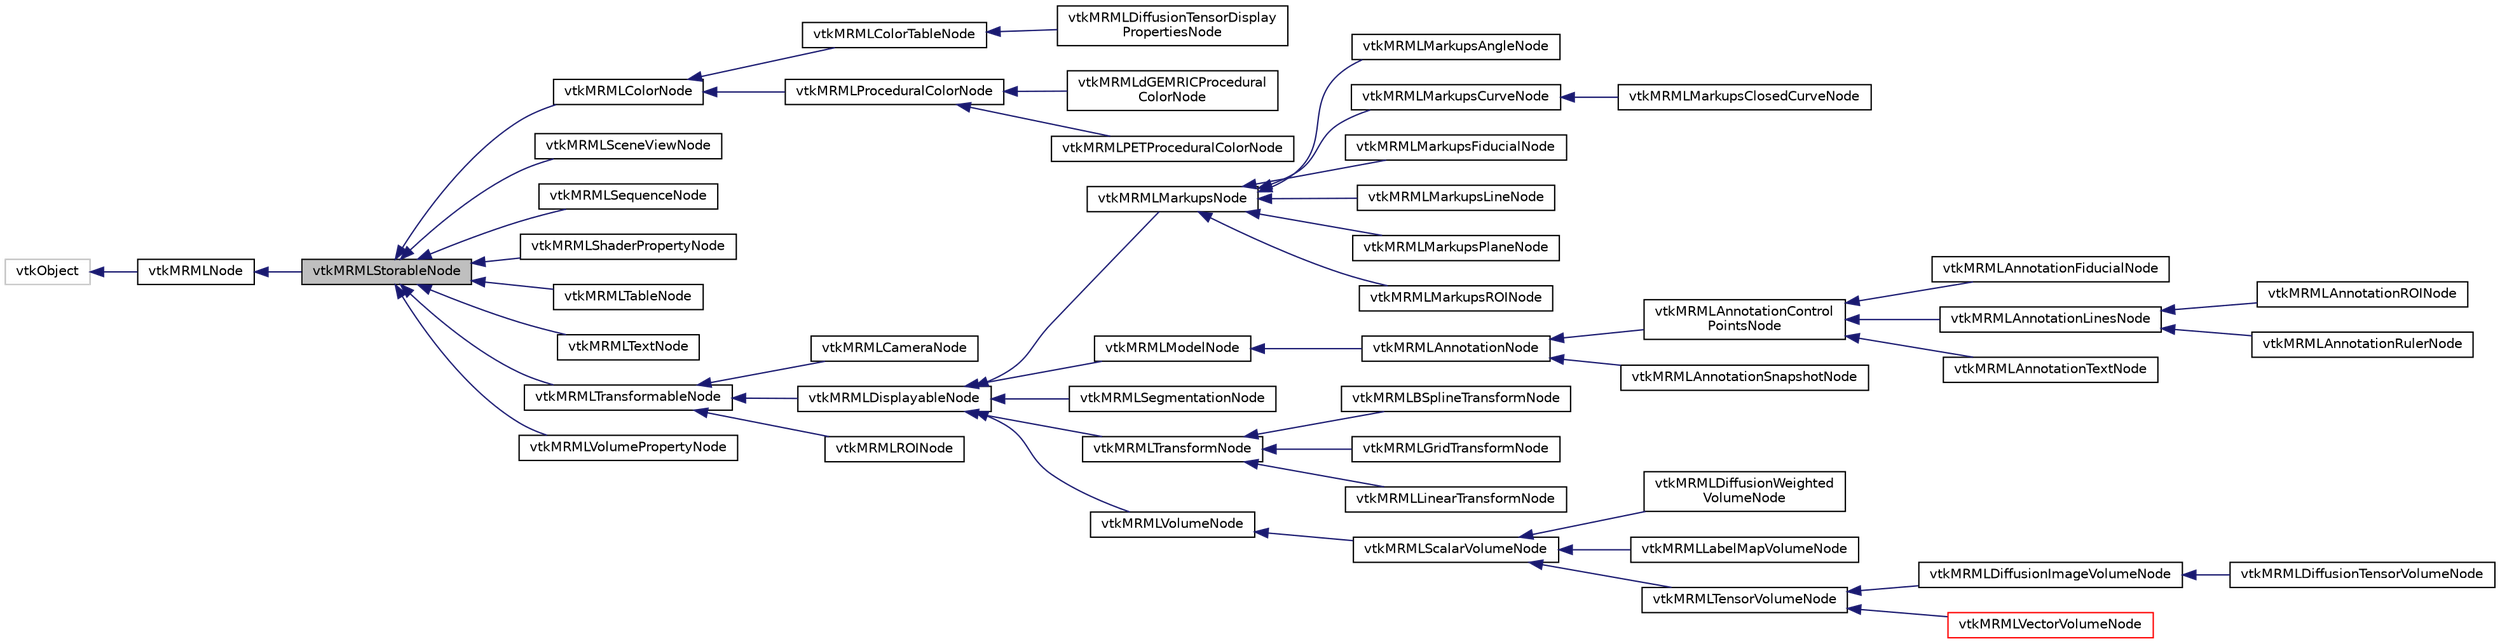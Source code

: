 digraph "vtkMRMLStorableNode"
{
  bgcolor="transparent";
  edge [fontname="Helvetica",fontsize="10",labelfontname="Helvetica",labelfontsize="10"];
  node [fontname="Helvetica",fontsize="10",shape=record];
  rankdir="LR";
  Node0 [label="vtkMRMLStorableNode",height=0.2,width=0.4,color="black", fillcolor="grey75", style="filled", fontcolor="black"];
  Node1 -> Node0 [dir="back",color="midnightblue",fontsize="10",style="solid",fontname="Helvetica"];
  Node1 [label="vtkMRMLNode",height=0.2,width=0.4,color="black",URL="$classvtkMRMLNode.html",tooltip="Abstract Superclass for all specific types of MRML nodes. "];
  Node2 -> Node1 [dir="back",color="midnightblue",fontsize="10",style="solid",fontname="Helvetica"];
  Node2 [label="vtkObject",height=0.2,width=0.4,color="grey75"];
  Node0 -> Node3 [dir="back",color="midnightblue",fontsize="10",style="solid",fontname="Helvetica"];
  Node3 [label="vtkMRMLColorNode",height=0.2,width=0.4,color="black",URL="$classvtkMRMLColorNode.html",tooltip="Abstract MRML node to represent color information. "];
  Node3 -> Node4 [dir="back",color="midnightblue",fontsize="10",style="solid",fontname="Helvetica"];
  Node4 [label="vtkMRMLColorTableNode",height=0.2,width=0.4,color="black",URL="$classvtkMRMLColorTableNode.html",tooltip="MRML node to represent discrete color information. "];
  Node4 -> Node5 [dir="back",color="midnightblue",fontsize="10",style="solid",fontname="Helvetica"];
  Node5 [label="vtkMRMLDiffusionTensorDisplay\lPropertiesNode",height=0.2,width=0.4,color="black",URL="$classvtkMRMLDiffusionTensorDisplayPropertiesNode.html",tooltip="MRML node for display of a diffusion tensor. "];
  Node3 -> Node6 [dir="back",color="midnightblue",fontsize="10",style="solid",fontname="Helvetica"];
  Node6 [label="vtkMRMLProceduralColorNode",height=0.2,width=0.4,color="black",URL="$classvtkMRMLProceduralColorNode.html",tooltip="MRML node to represent procedurally defined color information. "];
  Node6 -> Node7 [dir="back",color="midnightblue",fontsize="10",style="solid",fontname="Helvetica"];
  Node7 [label="vtkMRMLdGEMRICProcedural\lColorNode",height=0.2,width=0.4,color="black",URL="$classvtkMRMLdGEMRICProceduralColorNode.html",tooltip="MRML node to represent procedurally defined color information. "];
  Node6 -> Node8 [dir="back",color="midnightblue",fontsize="10",style="solid",fontname="Helvetica"];
  Node8 [label="vtkMRMLPETProceduralColorNode",height=0.2,width=0.4,color="black",URL="$classvtkMRMLPETProceduralColorNode.html"];
  Node0 -> Node9 [dir="back",color="midnightblue",fontsize="10",style="solid",fontname="Helvetica"];
  Node9 [label="vtkMRMLSceneViewNode",height=0.2,width=0.4,color="black",URL="$classvtkMRMLSceneViewNode.html"];
  Node0 -> Node10 [dir="back",color="midnightblue",fontsize="10",style="solid",fontname="Helvetica"];
  Node10 [label="vtkMRMLSequenceNode",height=0.2,width=0.4,color="black",URL="$classvtkMRMLSequenceNode.html",tooltip="MRML node for representing a sequence of MRML nodes. "];
  Node0 -> Node11 [dir="back",color="midnightblue",fontsize="10",style="solid",fontname="Helvetica"];
  Node11 [label="vtkMRMLShaderPropertyNode",height=0.2,width=0.4,color="black",URL="$classvtkMRMLShaderPropertyNode.html",tooltip="vtkMRMLShaderPropertyNode volume shader custom code and custom uniform variables defined by users or ..."];
  Node0 -> Node12 [dir="back",color="midnightblue",fontsize="10",style="solid",fontname="Helvetica"];
  Node12 [label="vtkMRMLTableNode",height=0.2,width=0.4,color="black",URL="$classvtkMRMLTableNode.html",tooltip="MRML node to represent a table object. "];
  Node0 -> Node13 [dir="back",color="midnightblue",fontsize="10",style="solid",fontname="Helvetica"];
  Node13 [label="vtkMRMLTextNode",height=0.2,width=0.4,color="black",URL="$classvtkMRMLTextNode.html"];
  Node0 -> Node14 [dir="back",color="midnightblue",fontsize="10",style="solid",fontname="Helvetica"];
  Node14 [label="vtkMRMLTransformableNode",height=0.2,width=0.4,color="black",URL="$classvtkMRMLTransformableNode.html",tooltip="MRML node for representing a node with a transform. "];
  Node14 -> Node15 [dir="back",color="midnightblue",fontsize="10",style="solid",fontname="Helvetica"];
  Node15 [label="vtkMRMLCameraNode",height=0.2,width=0.4,color="black",URL="$classvtkMRMLCameraNode.html",tooltip="MRML node to represent camera node. "];
  Node14 -> Node16 [dir="back",color="midnightblue",fontsize="10",style="solid",fontname="Helvetica"];
  Node16 [label="vtkMRMLDisplayableNode",height=0.2,width=0.4,color="black",URL="$classvtkMRMLDisplayableNode.html"];
  Node16 -> Node17 [dir="back",color="midnightblue",fontsize="10",style="solid",fontname="Helvetica"];
  Node17 [label="vtkMRMLMarkupsNode",height=0.2,width=0.4,color="black",URL="$classvtkMRMLMarkupsNode.html"];
  Node17 -> Node18 [dir="back",color="midnightblue",fontsize="10",style="solid",fontname="Helvetica"];
  Node18 [label="vtkMRMLMarkupsAngleNode",height=0.2,width=0.4,color="black",URL="$classvtkMRMLMarkupsAngleNode.html",tooltip="MRML node to represent an angle markup Angle Markups nodes contain three control points. Visualization parameters are set in the vtkMRMLMarkupsDisplayNode class. "];
  Node17 -> Node19 [dir="back",color="midnightblue",fontsize="10",style="solid",fontname="Helvetica"];
  Node19 [label="vtkMRMLMarkupsCurveNode",height=0.2,width=0.4,color="black",URL="$classvtkMRMLMarkupsCurveNode.html",tooltip="MRML node to represent a curve markup Curve Markups nodes contain N control points. Visualization parameters are set in the vtkMRMLMarkupsDisplayNode class. "];
  Node19 -> Node20 [dir="back",color="midnightblue",fontsize="10",style="solid",fontname="Helvetica"];
  Node20 [label="vtkMRMLMarkupsClosedCurveNode",height=0.2,width=0.4,color="black",URL="$classvtkMRMLMarkupsClosedCurveNode.html",tooltip="MRML node to represent a closed curve markup Closed Curve Markups nodes contain N control points..."];
  Node17 -> Node21 [dir="back",color="midnightblue",fontsize="10",style="solid",fontname="Helvetica"];
  Node21 [label="vtkMRMLMarkupsFiducialNode",height=0.2,width=0.4,color="black",URL="$classvtkMRMLMarkupsFiducialNode.html",tooltip="MRML node to represent a fiducial markup Fiducial Markups nodes contain a list of control points..."];
  Node17 -> Node22 [dir="back",color="midnightblue",fontsize="10",style="solid",fontname="Helvetica"];
  Node22 [label="vtkMRMLMarkupsLineNode",height=0.2,width=0.4,color="black",URL="$classvtkMRMLMarkupsLineNode.html",tooltip="MRML node to represent a line markup Line Markups nodes contain two control points. Visualization parameters are set in the vtkMRMLMarkupsDisplayNode class. "];
  Node17 -> Node23 [dir="back",color="midnightblue",fontsize="10",style="solid",fontname="Helvetica"];
  Node23 [label="vtkMRMLMarkupsPlaneNode",height=0.2,width=0.4,color="black",URL="$classvtkMRMLMarkupsPlaneNode.html",tooltip="MRML node to represent a plane markup Plane Markups nodes contain three control points. Visualization parameters are set in the vtkMRMLMarkupsDisplayNode class. "];
  Node17 -> Node24 [dir="back",color="midnightblue",fontsize="10",style="solid",fontname="Helvetica"];
  Node24 [label="vtkMRMLMarkupsROINode",height=0.2,width=0.4,color="black",URL="$classvtkMRMLMarkupsROINode.html",tooltip="MRML node to represent an ROI markup. "];
  Node16 -> Node25 [dir="back",color="midnightblue",fontsize="10",style="solid",fontname="Helvetica"];
  Node25 [label="vtkMRMLModelNode",height=0.2,width=0.4,color="black",URL="$classvtkMRMLModelNode.html",tooltip="MRML node to represent a 3D surface model. "];
  Node25 -> Node26 [dir="back",color="midnightblue",fontsize="10",style="solid",fontname="Helvetica"];
  Node26 [label="vtkMRMLAnnotationNode",height=0.2,width=0.4,color="black",URL="$classvtkMRMLAnnotationNode.html"];
  Node26 -> Node27 [dir="back",color="midnightblue",fontsize="10",style="solid",fontname="Helvetica"];
  Node27 [label="vtkMRMLAnnotationControl\lPointsNode",height=0.2,width=0.4,color="black",URL="$classvtkMRMLAnnotationControlPointsNode.html"];
  Node27 -> Node28 [dir="back",color="midnightblue",fontsize="10",style="solid",fontname="Helvetica"];
  Node28 [label="vtkMRMLAnnotationFiducialNode",height=0.2,width=0.4,color="black",URL="$classvtkMRMLAnnotationFiducialNode.html",tooltip="MRML node to represent a fiducial in the Annotations module - deprecated. "];
  Node27 -> Node29 [dir="back",color="midnightblue",fontsize="10",style="solid",fontname="Helvetica"];
  Node29 [label="vtkMRMLAnnotationLinesNode",height=0.2,width=0.4,color="black",URL="$classvtkMRMLAnnotationLinesNode.html"];
  Node29 -> Node30 [dir="back",color="midnightblue",fontsize="10",style="solid",fontname="Helvetica"];
  Node30 [label="vtkMRMLAnnotationROINode",height=0.2,width=0.4,color="black",URL="$classvtkMRMLAnnotationROINode.html"];
  Node29 -> Node31 [dir="back",color="midnightblue",fontsize="10",style="solid",fontname="Helvetica"];
  Node31 [label="vtkMRMLAnnotationRulerNode",height=0.2,width=0.4,color="black",URL="$classvtkMRMLAnnotationRulerNode.html"];
  Node27 -> Node32 [dir="back",color="midnightblue",fontsize="10",style="solid",fontname="Helvetica"];
  Node32 [label="vtkMRMLAnnotationTextNode",height=0.2,width=0.4,color="black",URL="$classvtkMRMLAnnotationTextNode.html"];
  Node26 -> Node33 [dir="back",color="midnightblue",fontsize="10",style="solid",fontname="Helvetica"];
  Node33 [label="vtkMRMLAnnotationSnapshotNode",height=0.2,width=0.4,color="black",URL="$classvtkMRMLAnnotationSnapshotNode.html"];
  Node16 -> Node34 [dir="back",color="midnightblue",fontsize="10",style="solid",fontname="Helvetica"];
  Node34 [label="vtkMRMLSegmentationNode",height=0.2,width=0.4,color="black",URL="$classvtkMRMLSegmentationNode.html",tooltip="MRML node containing segmentationsSegmentation node stores a set of segments (also known as contours ..."];
  Node16 -> Node35 [dir="back",color="midnightblue",fontsize="10",style="solid",fontname="Helvetica"];
  Node35 [label="vtkMRMLTransformNode",height=0.2,width=0.4,color="black",URL="$classvtkMRMLTransformNode.html",tooltip="MRML node for representing a transformation between this node space and a parent node space..."];
  Node35 -> Node36 [dir="back",color="midnightblue",fontsize="10",style="solid",fontname="Helvetica"];
  Node36 [label="vtkMRMLBSplineTransformNode",height=0.2,width=0.4,color="black",URL="$classvtkMRMLBSplineTransformNode.html",tooltip="MRML node for representing a nonlinear transformation to the parent node using a bspline transform..."];
  Node35 -> Node37 [dir="back",color="midnightblue",fontsize="10",style="solid",fontname="Helvetica"];
  Node37 [label="vtkMRMLGridTransformNode",height=0.2,width=0.4,color="black",URL="$classvtkMRMLGridTransformNode.html",tooltip="MRML node for representing a nonlinear transformation to the parent node using a grid transform..."];
  Node35 -> Node38 [dir="back",color="midnightblue",fontsize="10",style="solid",fontname="Helvetica"];
  Node38 [label="vtkMRMLLinearTransformNode",height=0.2,width=0.4,color="black",URL="$classvtkMRMLLinearTransformNode.html",tooltip="MRML node for representing a linear transformation. "];
  Node16 -> Node39 [dir="back",color="midnightblue",fontsize="10",style="solid",fontname="Helvetica"];
  Node39 [label="vtkMRMLVolumeNode",height=0.2,width=0.4,color="black",URL="$classvtkMRMLVolumeNode.html",tooltip="MRML node for representing a volume (image stack). "];
  Node39 -> Node40 [dir="back",color="midnightblue",fontsize="10",style="solid",fontname="Helvetica"];
  Node40 [label="vtkMRMLScalarVolumeNode",height=0.2,width=0.4,color="black",URL="$classvtkMRMLScalarVolumeNode.html",tooltip="MRML node for representing a volume (image stack). "];
  Node40 -> Node41 [dir="back",color="midnightblue",fontsize="10",style="solid",fontname="Helvetica"];
  Node41 [label="vtkMRMLDiffusionWeighted\lVolumeNode",height=0.2,width=0.4,color="black",URL="$classvtkMRMLDiffusionWeightedVolumeNode.html",tooltip="MRML node for representing diffusion weighted MRI volume. "];
  Node40 -> Node42 [dir="back",color="midnightblue",fontsize="10",style="solid",fontname="Helvetica"];
  Node42 [label="vtkMRMLLabelMapVolumeNode",height=0.2,width=0.4,color="black",URL="$classvtkMRMLLabelMapVolumeNode.html",tooltip="MRML node for representing a label map volume. "];
  Node40 -> Node43 [dir="back",color="midnightblue",fontsize="10",style="solid",fontname="Helvetica"];
  Node43 [label="vtkMRMLTensorVolumeNode",height=0.2,width=0.4,color="black",URL="$classvtkMRMLTensorVolumeNode.html",tooltip="MRML node for representing diffusion weighted MRI volume. "];
  Node43 -> Node44 [dir="back",color="midnightblue",fontsize="10",style="solid",fontname="Helvetica"];
  Node44 [label="vtkMRMLDiffusionImageVolumeNode",height=0.2,width=0.4,color="black",URL="$classvtkMRMLDiffusionImageVolumeNode.html",tooltip="MRML node for representing diffusion weighted MRI volume. "];
  Node44 -> Node45 [dir="back",color="midnightblue",fontsize="10",style="solid",fontname="Helvetica"];
  Node45 [label="vtkMRMLDiffusionTensorVolumeNode",height=0.2,width=0.4,color="black",URL="$classvtkMRMLDiffusionTensorVolumeNode.html",tooltip="MRML node for representing diffusion weighted MRI volume. "];
  Node43 -> Node46 [dir="back",color="midnightblue",fontsize="10",style="solid",fontname="Helvetica"];
  Node46 [label="vtkMRMLVectorVolumeNode",height=0.2,width=0.4,color="red",URL="$classvtkMRMLVectorVolumeNode.html",tooltip="MRML node for representing a vector volume (image stack). "];
  Node14 -> Node48 [dir="back",color="midnightblue",fontsize="10",style="solid",fontname="Helvetica"];
  Node48 [label="vtkMRMLROINode",height=0.2,width=0.4,color="black",URL="$classvtkMRMLROINode.html",tooltip="MRML node to represent a 3D ROI. "];
  Node0 -> Node49 [dir="back",color="midnightblue",fontsize="10",style="solid",fontname="Helvetica"];
  Node49 [label="vtkMRMLVolumePropertyNode",height=0.2,width=0.4,color="black",URL="$classvtkMRMLVolumePropertyNode.html",tooltip="vtkMRMLVolumePropertyNode contains the transfer functions (scalar opacity, color and gradient opacity..."];
}
